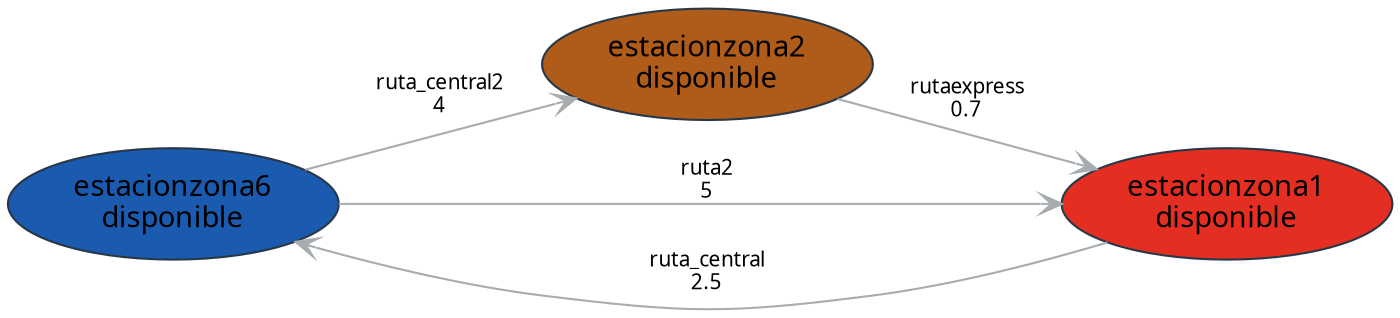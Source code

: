 digraph D {
rankdir="LR";
node[shape = "ellipse" style=filled fontname = "Century Gothic" color= "#283747"];
edge[arrowhead=vee color="#a6acaf " fontname="Sans-Serif" fontsize="10"];
estacionzona6[label = "estacionzona6\ndisponible"  fillcolor="#1A5AAF"];
estacionzona2[label = "estacionzona2\ndisponible"  fillcolor="#AF5B1A"];
estacionzona1[label = "estacionzona1\ndisponible"  fillcolor="#E52E22"];
estacionzona1->estacionzona6[label = "ruta_central\n2.5"]
estacionzona6->estacionzona2[label = "ruta_central2\n4"]
estacionzona2->estacionzona1[label = "rutaexpress\n0.7"]
estacionzona6->estacionzona1[label = "ruta2\n5"]
}